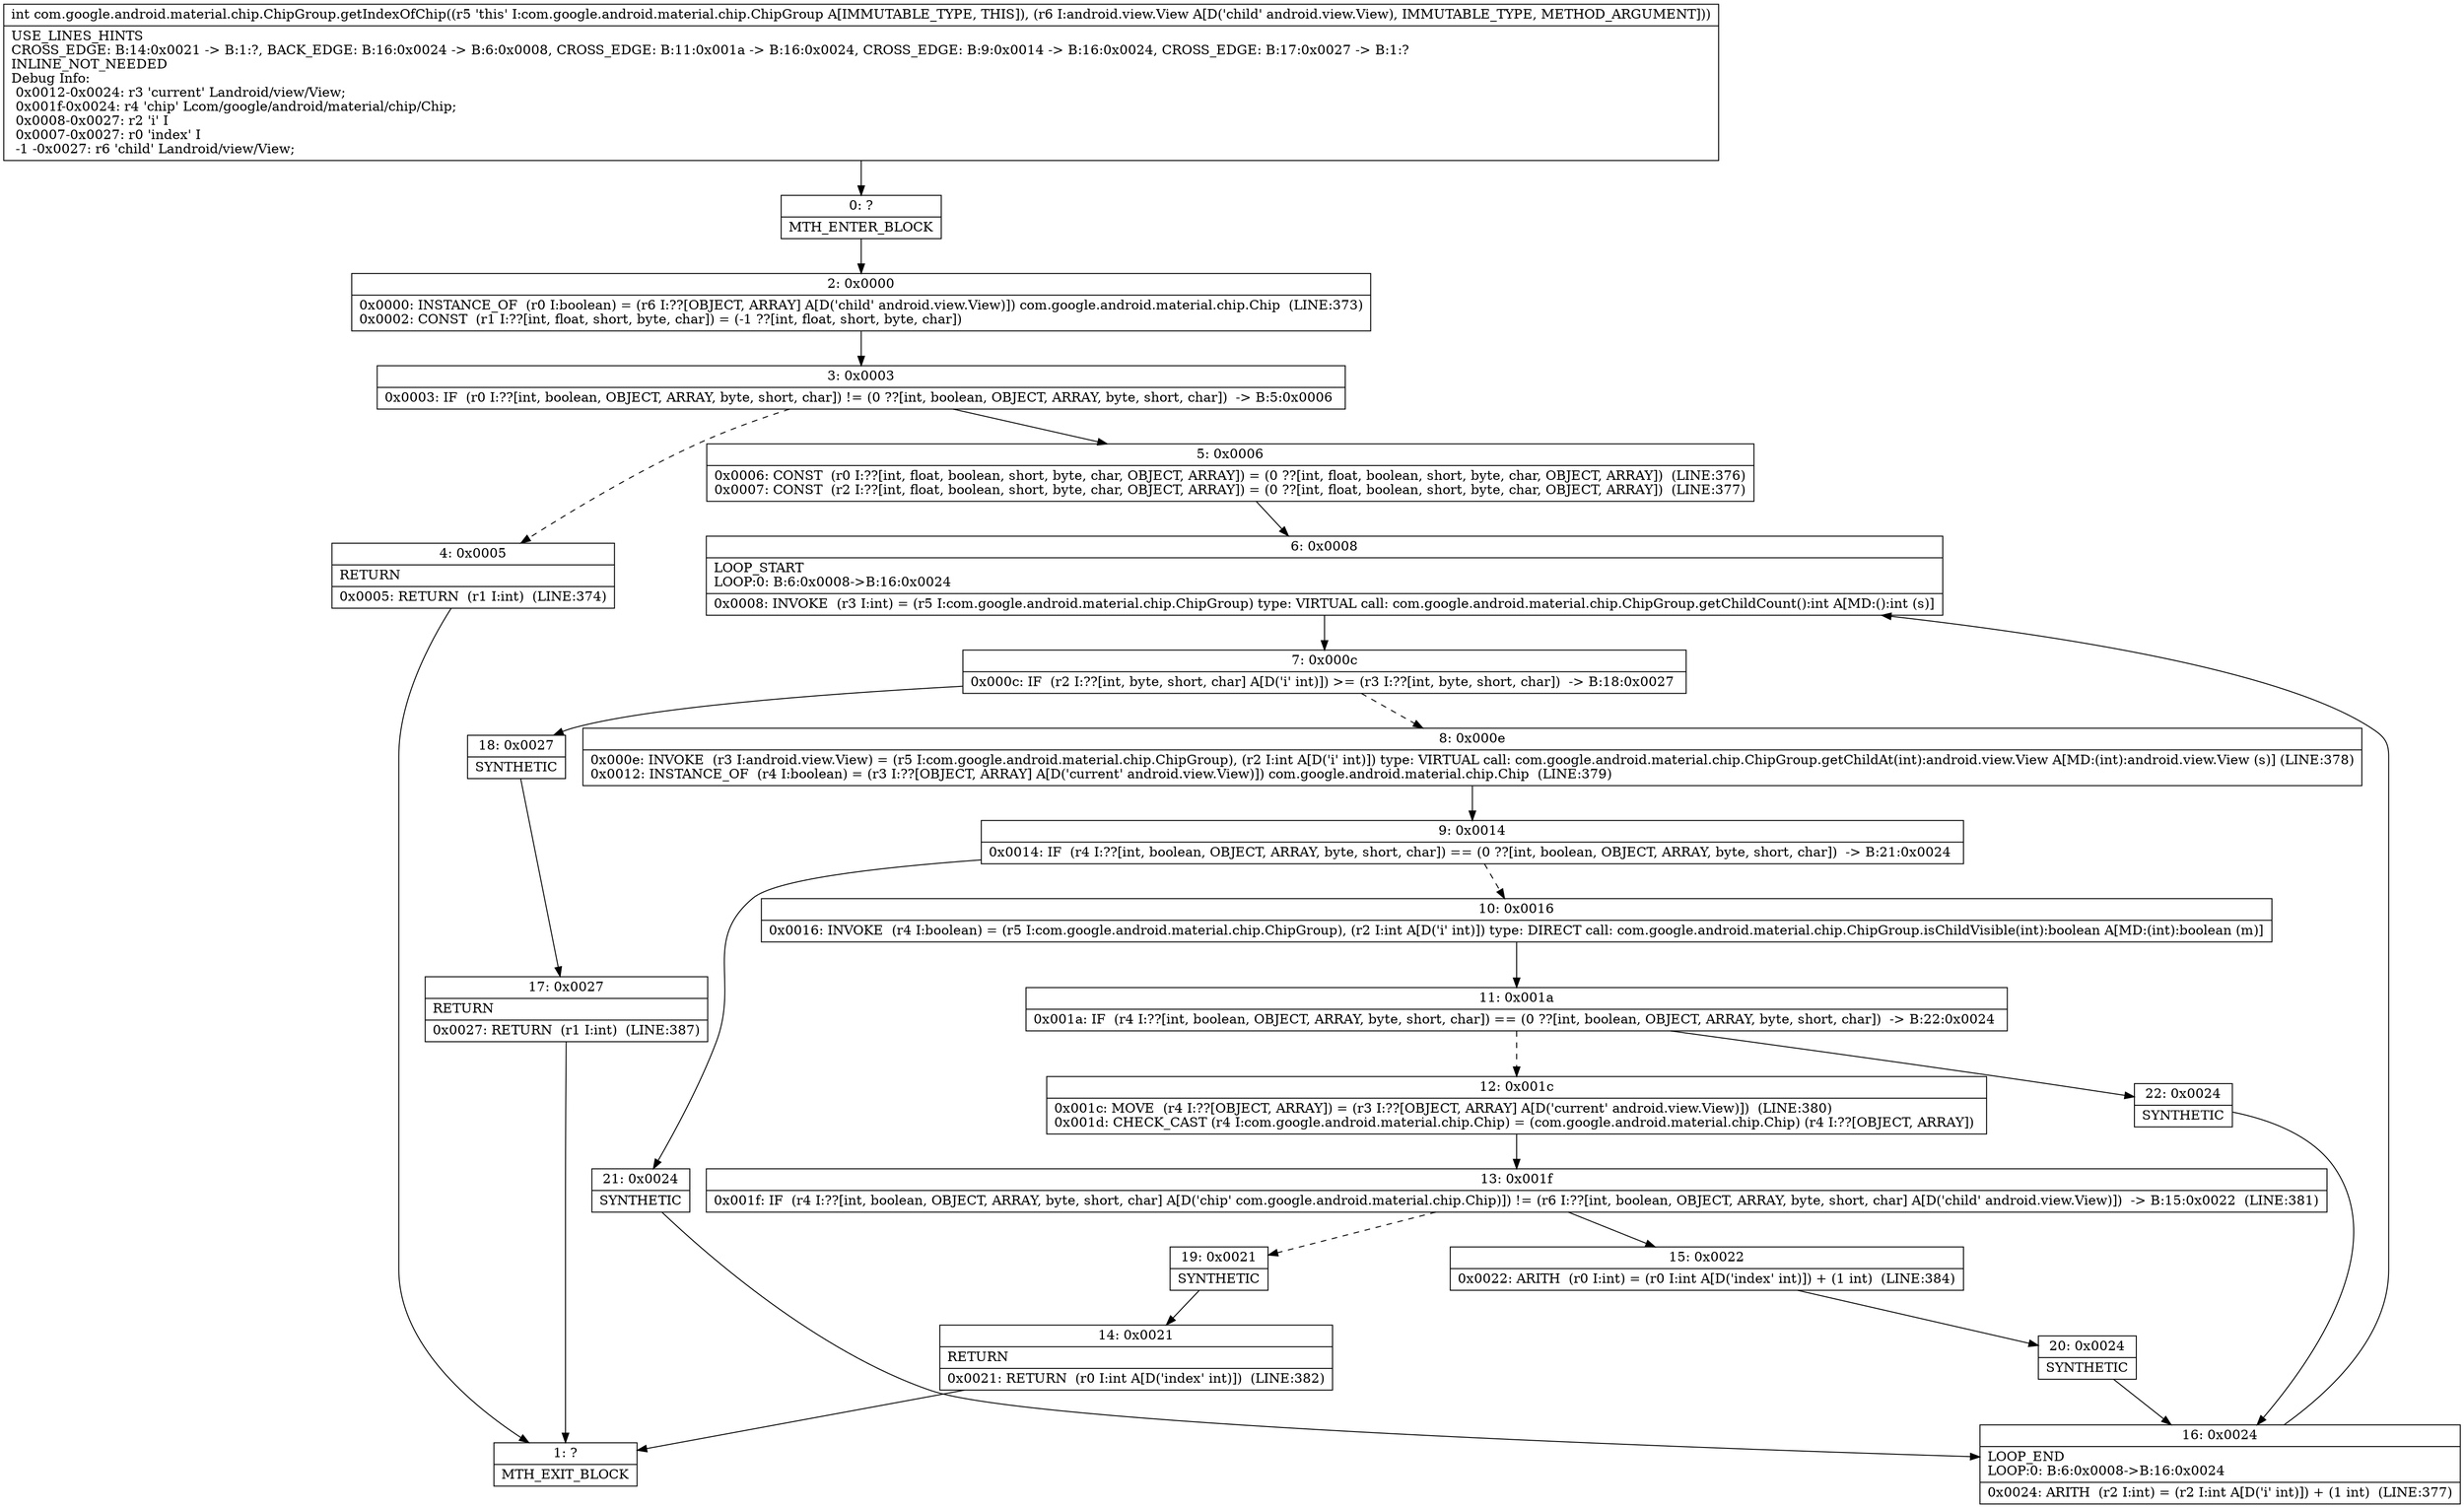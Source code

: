 digraph "CFG forcom.google.android.material.chip.ChipGroup.getIndexOfChip(Landroid\/view\/View;)I" {
Node_0 [shape=record,label="{0\:\ ?|MTH_ENTER_BLOCK\l}"];
Node_2 [shape=record,label="{2\:\ 0x0000|0x0000: INSTANCE_OF  (r0 I:boolean) = (r6 I:??[OBJECT, ARRAY] A[D('child' android.view.View)]) com.google.android.material.chip.Chip  (LINE:373)\l0x0002: CONST  (r1 I:??[int, float, short, byte, char]) = (\-1 ??[int, float, short, byte, char]) \l}"];
Node_3 [shape=record,label="{3\:\ 0x0003|0x0003: IF  (r0 I:??[int, boolean, OBJECT, ARRAY, byte, short, char]) != (0 ??[int, boolean, OBJECT, ARRAY, byte, short, char])  \-\> B:5:0x0006 \l}"];
Node_4 [shape=record,label="{4\:\ 0x0005|RETURN\l|0x0005: RETURN  (r1 I:int)  (LINE:374)\l}"];
Node_1 [shape=record,label="{1\:\ ?|MTH_EXIT_BLOCK\l}"];
Node_5 [shape=record,label="{5\:\ 0x0006|0x0006: CONST  (r0 I:??[int, float, boolean, short, byte, char, OBJECT, ARRAY]) = (0 ??[int, float, boolean, short, byte, char, OBJECT, ARRAY])  (LINE:376)\l0x0007: CONST  (r2 I:??[int, float, boolean, short, byte, char, OBJECT, ARRAY]) = (0 ??[int, float, boolean, short, byte, char, OBJECT, ARRAY])  (LINE:377)\l}"];
Node_6 [shape=record,label="{6\:\ 0x0008|LOOP_START\lLOOP:0: B:6:0x0008\-\>B:16:0x0024\l|0x0008: INVOKE  (r3 I:int) = (r5 I:com.google.android.material.chip.ChipGroup) type: VIRTUAL call: com.google.android.material.chip.ChipGroup.getChildCount():int A[MD:():int (s)]\l}"];
Node_7 [shape=record,label="{7\:\ 0x000c|0x000c: IF  (r2 I:??[int, byte, short, char] A[D('i' int)]) \>= (r3 I:??[int, byte, short, char])  \-\> B:18:0x0027 \l}"];
Node_8 [shape=record,label="{8\:\ 0x000e|0x000e: INVOKE  (r3 I:android.view.View) = (r5 I:com.google.android.material.chip.ChipGroup), (r2 I:int A[D('i' int)]) type: VIRTUAL call: com.google.android.material.chip.ChipGroup.getChildAt(int):android.view.View A[MD:(int):android.view.View (s)] (LINE:378)\l0x0012: INSTANCE_OF  (r4 I:boolean) = (r3 I:??[OBJECT, ARRAY] A[D('current' android.view.View)]) com.google.android.material.chip.Chip  (LINE:379)\l}"];
Node_9 [shape=record,label="{9\:\ 0x0014|0x0014: IF  (r4 I:??[int, boolean, OBJECT, ARRAY, byte, short, char]) == (0 ??[int, boolean, OBJECT, ARRAY, byte, short, char])  \-\> B:21:0x0024 \l}"];
Node_10 [shape=record,label="{10\:\ 0x0016|0x0016: INVOKE  (r4 I:boolean) = (r5 I:com.google.android.material.chip.ChipGroup), (r2 I:int A[D('i' int)]) type: DIRECT call: com.google.android.material.chip.ChipGroup.isChildVisible(int):boolean A[MD:(int):boolean (m)]\l}"];
Node_11 [shape=record,label="{11\:\ 0x001a|0x001a: IF  (r4 I:??[int, boolean, OBJECT, ARRAY, byte, short, char]) == (0 ??[int, boolean, OBJECT, ARRAY, byte, short, char])  \-\> B:22:0x0024 \l}"];
Node_12 [shape=record,label="{12\:\ 0x001c|0x001c: MOVE  (r4 I:??[OBJECT, ARRAY]) = (r3 I:??[OBJECT, ARRAY] A[D('current' android.view.View)])  (LINE:380)\l0x001d: CHECK_CAST (r4 I:com.google.android.material.chip.Chip) = (com.google.android.material.chip.Chip) (r4 I:??[OBJECT, ARRAY]) \l}"];
Node_13 [shape=record,label="{13\:\ 0x001f|0x001f: IF  (r4 I:??[int, boolean, OBJECT, ARRAY, byte, short, char] A[D('chip' com.google.android.material.chip.Chip)]) != (r6 I:??[int, boolean, OBJECT, ARRAY, byte, short, char] A[D('child' android.view.View)])  \-\> B:15:0x0022  (LINE:381)\l}"];
Node_15 [shape=record,label="{15\:\ 0x0022|0x0022: ARITH  (r0 I:int) = (r0 I:int A[D('index' int)]) + (1 int)  (LINE:384)\l}"];
Node_20 [shape=record,label="{20\:\ 0x0024|SYNTHETIC\l}"];
Node_16 [shape=record,label="{16\:\ 0x0024|LOOP_END\lLOOP:0: B:6:0x0008\-\>B:16:0x0024\l|0x0024: ARITH  (r2 I:int) = (r2 I:int A[D('i' int)]) + (1 int)  (LINE:377)\l}"];
Node_19 [shape=record,label="{19\:\ 0x0021|SYNTHETIC\l}"];
Node_14 [shape=record,label="{14\:\ 0x0021|RETURN\l|0x0021: RETURN  (r0 I:int A[D('index' int)])  (LINE:382)\l}"];
Node_22 [shape=record,label="{22\:\ 0x0024|SYNTHETIC\l}"];
Node_21 [shape=record,label="{21\:\ 0x0024|SYNTHETIC\l}"];
Node_18 [shape=record,label="{18\:\ 0x0027|SYNTHETIC\l}"];
Node_17 [shape=record,label="{17\:\ 0x0027|RETURN\l|0x0027: RETURN  (r1 I:int)  (LINE:387)\l}"];
MethodNode[shape=record,label="{int com.google.android.material.chip.ChipGroup.getIndexOfChip((r5 'this' I:com.google.android.material.chip.ChipGroup A[IMMUTABLE_TYPE, THIS]), (r6 I:android.view.View A[D('child' android.view.View), IMMUTABLE_TYPE, METHOD_ARGUMENT]))  | USE_LINES_HINTS\lCROSS_EDGE: B:14:0x0021 \-\> B:1:?, BACK_EDGE: B:16:0x0024 \-\> B:6:0x0008, CROSS_EDGE: B:11:0x001a \-\> B:16:0x0024, CROSS_EDGE: B:9:0x0014 \-\> B:16:0x0024, CROSS_EDGE: B:17:0x0027 \-\> B:1:?\lINLINE_NOT_NEEDED\lDebug Info:\l  0x0012\-0x0024: r3 'current' Landroid\/view\/View;\l  0x001f\-0x0024: r4 'chip' Lcom\/google\/android\/material\/chip\/Chip;\l  0x0008\-0x0027: r2 'i' I\l  0x0007\-0x0027: r0 'index' I\l  \-1 \-0x0027: r6 'child' Landroid\/view\/View;\l}"];
MethodNode -> Node_0;Node_0 -> Node_2;
Node_2 -> Node_3;
Node_3 -> Node_4[style=dashed];
Node_3 -> Node_5;
Node_4 -> Node_1;
Node_5 -> Node_6;
Node_6 -> Node_7;
Node_7 -> Node_8[style=dashed];
Node_7 -> Node_18;
Node_8 -> Node_9;
Node_9 -> Node_10[style=dashed];
Node_9 -> Node_21;
Node_10 -> Node_11;
Node_11 -> Node_12[style=dashed];
Node_11 -> Node_22;
Node_12 -> Node_13;
Node_13 -> Node_15;
Node_13 -> Node_19[style=dashed];
Node_15 -> Node_20;
Node_20 -> Node_16;
Node_16 -> Node_6;
Node_19 -> Node_14;
Node_14 -> Node_1;
Node_22 -> Node_16;
Node_21 -> Node_16;
Node_18 -> Node_17;
Node_17 -> Node_1;
}


